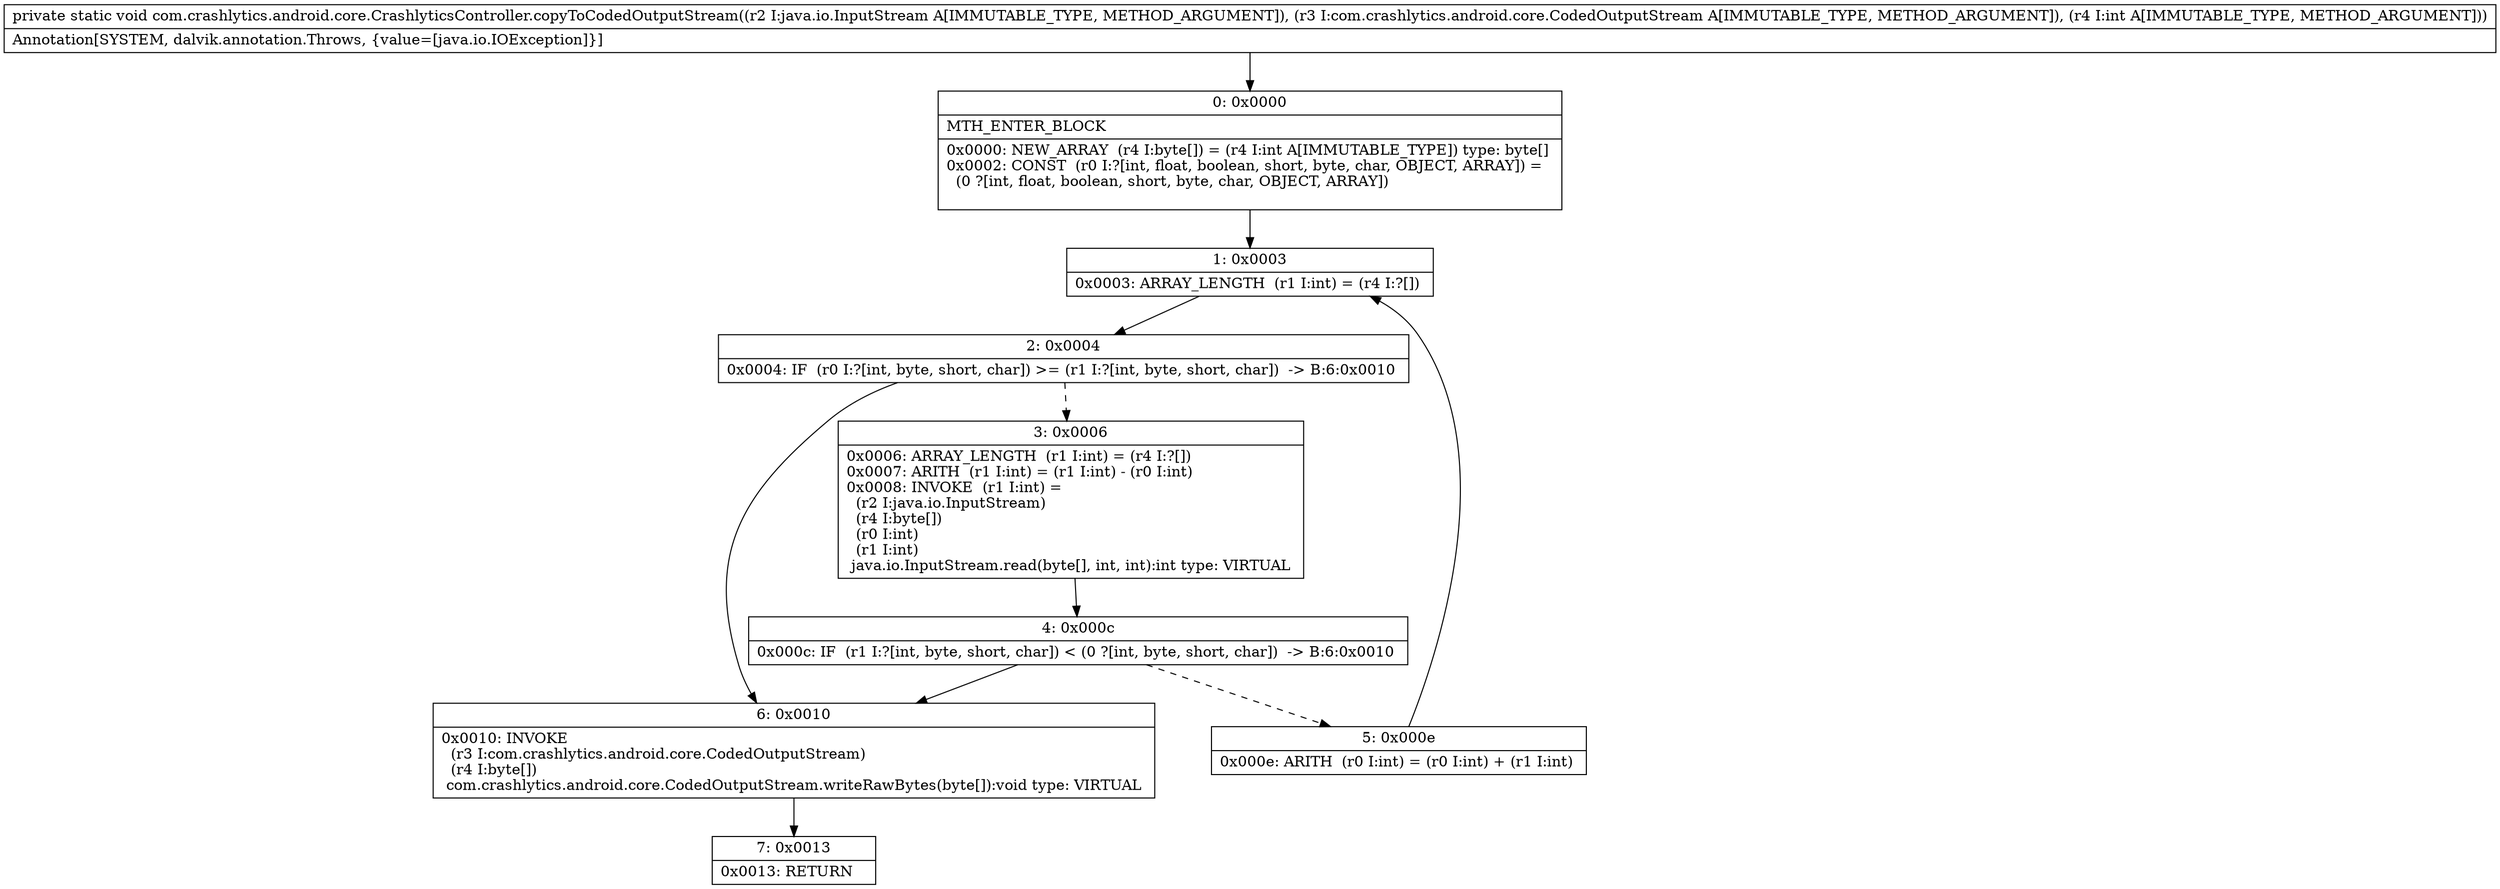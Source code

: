 digraph "CFG forcom.crashlytics.android.core.CrashlyticsController.copyToCodedOutputStream(Ljava\/io\/InputStream;Lcom\/crashlytics\/android\/core\/CodedOutputStream;I)V" {
Node_0 [shape=record,label="{0\:\ 0x0000|MTH_ENTER_BLOCK\l|0x0000: NEW_ARRAY  (r4 I:byte[]) = (r4 I:int A[IMMUTABLE_TYPE]) type: byte[] \l0x0002: CONST  (r0 I:?[int, float, boolean, short, byte, char, OBJECT, ARRAY]) = \l  (0 ?[int, float, boolean, short, byte, char, OBJECT, ARRAY])\l \l}"];
Node_1 [shape=record,label="{1\:\ 0x0003|0x0003: ARRAY_LENGTH  (r1 I:int) = (r4 I:?[]) \l}"];
Node_2 [shape=record,label="{2\:\ 0x0004|0x0004: IF  (r0 I:?[int, byte, short, char]) \>= (r1 I:?[int, byte, short, char])  \-\> B:6:0x0010 \l}"];
Node_3 [shape=record,label="{3\:\ 0x0006|0x0006: ARRAY_LENGTH  (r1 I:int) = (r4 I:?[]) \l0x0007: ARITH  (r1 I:int) = (r1 I:int) \- (r0 I:int) \l0x0008: INVOKE  (r1 I:int) = \l  (r2 I:java.io.InputStream)\l  (r4 I:byte[])\l  (r0 I:int)\l  (r1 I:int)\l java.io.InputStream.read(byte[], int, int):int type: VIRTUAL \l}"];
Node_4 [shape=record,label="{4\:\ 0x000c|0x000c: IF  (r1 I:?[int, byte, short, char]) \< (0 ?[int, byte, short, char])  \-\> B:6:0x0010 \l}"];
Node_5 [shape=record,label="{5\:\ 0x000e|0x000e: ARITH  (r0 I:int) = (r0 I:int) + (r1 I:int) \l}"];
Node_6 [shape=record,label="{6\:\ 0x0010|0x0010: INVOKE  \l  (r3 I:com.crashlytics.android.core.CodedOutputStream)\l  (r4 I:byte[])\l com.crashlytics.android.core.CodedOutputStream.writeRawBytes(byte[]):void type: VIRTUAL \l}"];
Node_7 [shape=record,label="{7\:\ 0x0013|0x0013: RETURN   \l}"];
MethodNode[shape=record,label="{private static void com.crashlytics.android.core.CrashlyticsController.copyToCodedOutputStream((r2 I:java.io.InputStream A[IMMUTABLE_TYPE, METHOD_ARGUMENT]), (r3 I:com.crashlytics.android.core.CodedOutputStream A[IMMUTABLE_TYPE, METHOD_ARGUMENT]), (r4 I:int A[IMMUTABLE_TYPE, METHOD_ARGUMENT]))  | Annotation[SYSTEM, dalvik.annotation.Throws, \{value=[java.io.IOException]\}]\l}"];
MethodNode -> Node_0;
Node_0 -> Node_1;
Node_1 -> Node_2;
Node_2 -> Node_3[style=dashed];
Node_2 -> Node_6;
Node_3 -> Node_4;
Node_4 -> Node_5[style=dashed];
Node_4 -> Node_6;
Node_5 -> Node_1;
Node_6 -> Node_7;
}

